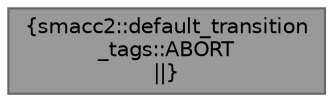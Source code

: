 digraph "smacc2::default_transition_tags::ABORT"
{
 // LATEX_PDF_SIZE
  bgcolor="transparent";
  edge [fontname=Helvetica,fontsize=10,labelfontname=Helvetica,labelfontsize=10];
  node [fontname=Helvetica,fontsize=10,shape=box,height=0.2,width=0.4];
  Node1 [label="{smacc2::default_transition\l_tags::ABORT\n||}",height=0.2,width=0.4,color="gray40", fillcolor="grey60", style="filled", fontcolor="black",tooltip=" "];
}
